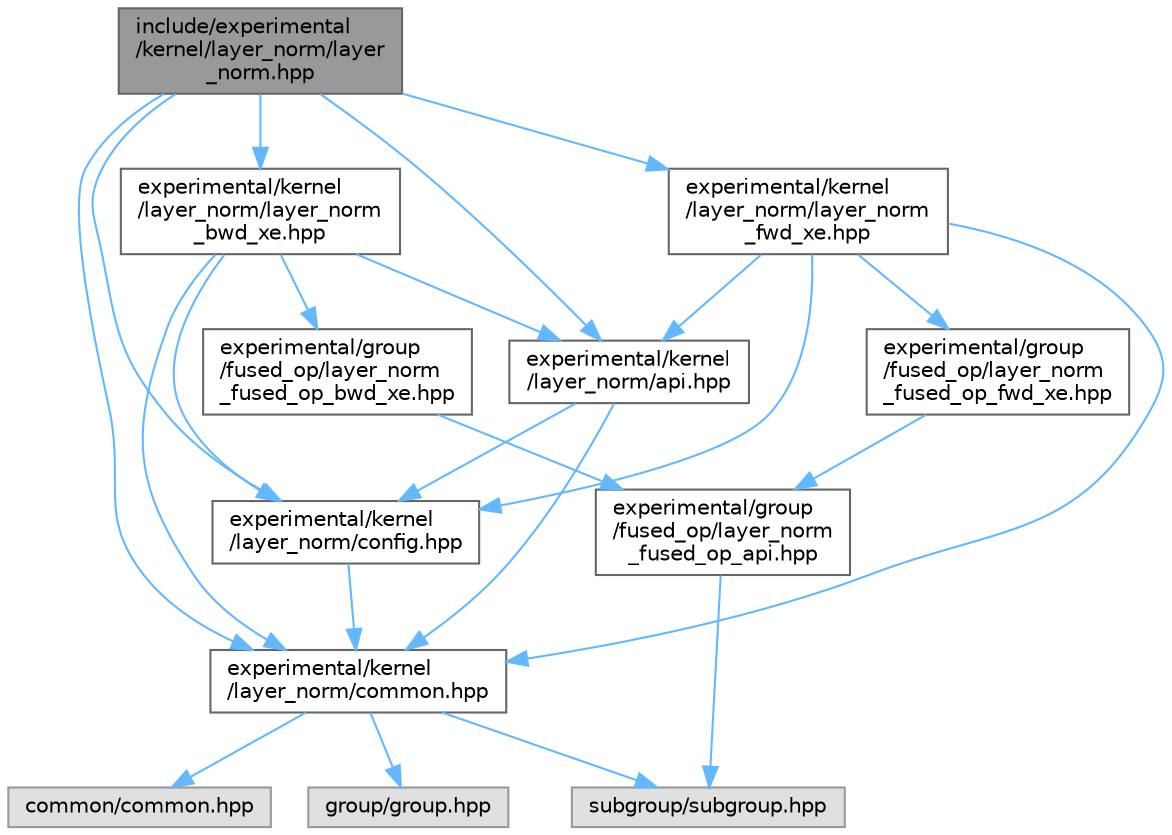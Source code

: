 digraph "include/experimental/kernel/layer_norm/layer_norm.hpp"
{
 // LATEX_PDF_SIZE
  bgcolor="transparent";
  edge [fontname=Helvetica,fontsize=10,labelfontname=Helvetica,labelfontsize=10];
  node [fontname=Helvetica,fontsize=10,shape=box,height=0.2,width=0.4];
  Node1 [id="Node000001",label="include/experimental\l/kernel/layer_norm/layer\l_norm.hpp",height=0.2,width=0.4,color="gray40", fillcolor="grey60", style="filled", fontcolor="black",tooltip="C++ API."];
  Node1 -> Node2 [id="edge1_Node000001_Node000002",color="steelblue1",style="solid",tooltip=" "];
  Node2 [id="Node000002",label="experimental/kernel\l/layer_norm/api.hpp",height=0.2,width=0.4,color="grey40", fillcolor="white", style="filled",URL="$experimental_2kernel_2layer__norm_2api_8hpp.html",tooltip="C++ API."];
  Node2 -> Node3 [id="edge2_Node000002_Node000003",color="steelblue1",style="solid",tooltip=" "];
  Node3 [id="Node000003",label="experimental/kernel\l/layer_norm/common.hpp",height=0.2,width=0.4,color="grey40", fillcolor="white", style="filled",URL="$experimental_2kernel_2layer__norm_2common_8hpp.html",tooltip="C++ API."];
  Node3 -> Node4 [id="edge3_Node000003_Node000004",color="steelblue1",style="solid",tooltip=" "];
  Node4 [id="Node000004",label="common/common.hpp",height=0.2,width=0.4,color="grey60", fillcolor="#E0E0E0", style="filled",tooltip=" "];
  Node3 -> Node5 [id="edge4_Node000003_Node000005",color="steelblue1",style="solid",tooltip=" "];
  Node5 [id="Node000005",label="group/group.hpp",height=0.2,width=0.4,color="grey60", fillcolor="#E0E0E0", style="filled",tooltip=" "];
  Node3 -> Node6 [id="edge5_Node000003_Node000006",color="steelblue1",style="solid",tooltip=" "];
  Node6 [id="Node000006",label="subgroup/subgroup.hpp",height=0.2,width=0.4,color="grey60", fillcolor="#E0E0E0", style="filled",tooltip=" "];
  Node2 -> Node7 [id="edge6_Node000002_Node000007",color="steelblue1",style="solid",tooltip=" "];
  Node7 [id="Node000007",label="experimental/kernel\l/layer_norm/config.hpp",height=0.2,width=0.4,color="grey40", fillcolor="white", style="filled",URL="$layer__norm_2config_8hpp.html",tooltip="C++ API."];
  Node7 -> Node3 [id="edge7_Node000007_Node000003",color="steelblue1",style="solid",tooltip=" "];
  Node1 -> Node3 [id="edge8_Node000001_Node000003",color="steelblue1",style="solid",tooltip=" "];
  Node1 -> Node7 [id="edge9_Node000001_Node000007",color="steelblue1",style="solid",tooltip=" "];
  Node1 -> Node8 [id="edge10_Node000001_Node000008",color="steelblue1",style="solid",tooltip=" "];
  Node8 [id="Node000008",label="experimental/kernel\l/layer_norm/layer_norm\l_bwd_xe.hpp",height=0.2,width=0.4,color="grey40", fillcolor="white", style="filled",URL="$layer__norm__bwd__xe_8hpp.html",tooltip="C++ API."];
  Node8 -> Node9 [id="edge11_Node000008_Node000009",color="steelblue1",style="solid",tooltip=" "];
  Node9 [id="Node000009",label="experimental/group\l/fused_op/layer_norm\l_fused_op_bwd_xe.hpp",height=0.2,width=0.4,color="grey40", fillcolor="white", style="filled",URL="$layer__norm__fused__op__bwd__xe_8hpp.html",tooltip="C++ API."];
  Node9 -> Node10 [id="edge12_Node000009_Node000010",color="steelblue1",style="solid",tooltip=" "];
  Node10 [id="Node000010",label="experimental/group\l/fused_op/layer_norm\l_fused_op_api.hpp",height=0.2,width=0.4,color="grey40", fillcolor="white", style="filled",URL="$layer__norm__fused__op__api_8hpp.html",tooltip="C++ API."];
  Node10 -> Node6 [id="edge13_Node000010_Node000006",color="steelblue1",style="solid",tooltip=" "];
  Node8 -> Node2 [id="edge14_Node000008_Node000002",color="steelblue1",style="solid",tooltip=" "];
  Node8 -> Node3 [id="edge15_Node000008_Node000003",color="steelblue1",style="solid",tooltip=" "];
  Node8 -> Node7 [id="edge16_Node000008_Node000007",color="steelblue1",style="solid",tooltip=" "];
  Node1 -> Node11 [id="edge17_Node000001_Node000011",color="steelblue1",style="solid",tooltip=" "];
  Node11 [id="Node000011",label="experimental/kernel\l/layer_norm/layer_norm\l_fwd_xe.hpp",height=0.2,width=0.4,color="grey40", fillcolor="white", style="filled",URL="$layer__norm__fwd__xe_8hpp.html",tooltip="C++ API."];
  Node11 -> Node12 [id="edge18_Node000011_Node000012",color="steelblue1",style="solid",tooltip=" "];
  Node12 [id="Node000012",label="experimental/group\l/fused_op/layer_norm\l_fused_op_fwd_xe.hpp",height=0.2,width=0.4,color="grey40", fillcolor="white", style="filled",URL="$layer__norm__fused__op__fwd__xe_8hpp.html",tooltip="C++ API."];
  Node12 -> Node10 [id="edge19_Node000012_Node000010",color="steelblue1",style="solid",tooltip=" "];
  Node11 -> Node2 [id="edge20_Node000011_Node000002",color="steelblue1",style="solid",tooltip=" "];
  Node11 -> Node3 [id="edge21_Node000011_Node000003",color="steelblue1",style="solid",tooltip=" "];
  Node11 -> Node7 [id="edge22_Node000011_Node000007",color="steelblue1",style="solid",tooltip=" "];
}
